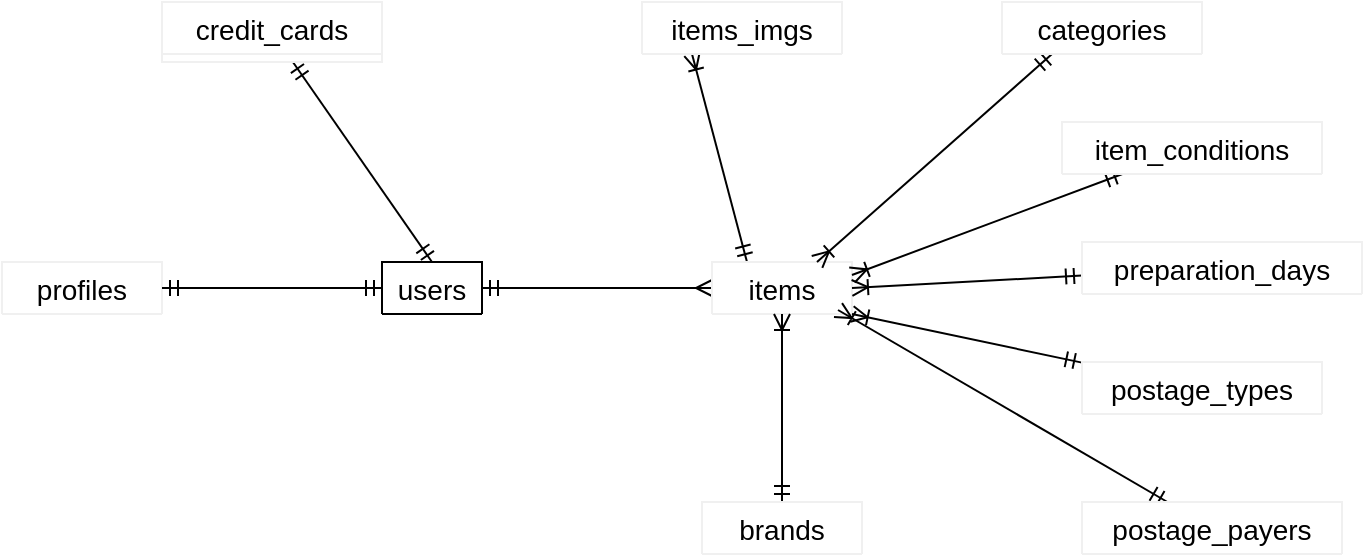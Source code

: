 <mxfile>
    <diagram id="CWiZt2oRZeeLYCPd_gHQ" name="ページ1">
        <mxGraphModel dx="898" dy="680" grid="1" gridSize="10" guides="1" tooltips="1" connect="1" arrows="1" fold="1" page="1" pageScale="1" pageWidth="827" pageHeight="1169" math="0" shadow="0">
            <root>
                <mxCell id="0"/>
                <mxCell id="1" parent="0"/>
                <mxCell id="219" style="edgeStyle=none;rounded=0;orthogonalLoop=1;jettySize=auto;html=1;exitX=1;exitY=0.5;exitDx=0;exitDy=0;entryX=0;entryY=0.5;entryDx=0;entryDy=0;startArrow=ERmandOne;startFill=0;endArrow=ERmany;endFill=0;" edge="1" parent="1" source="133" target="150">
                    <mxGeometry relative="1" as="geometry"/>
                </mxCell>
                <mxCell id="133" value="users" style="swimlane;fontStyle=0;childLayout=stackLayout;horizontal=1;startSize=26;horizontalStack=0;resizeParent=1;resizeParentMax=0;resizeLast=0;collapsible=1;marginBottom=0;align=center;fontSize=14;" vertex="1" collapsed="1" parent="1">
                    <mxGeometry x="200" y="370" width="50" height="26" as="geometry">
                        <mxRectangle x="90" y="120" width="360" height="416" as="alternateBounds"/>
                    </mxGeometry>
                </mxCell>
                <mxCell id="140" value="nickname (string / null:false )" style="text;strokeColor=none;fillColor=none;spacingLeft=4;spacingRight=4;overflow=hidden;rotatable=0;points=[[0,0.5],[1,0.5]];portConstraint=eastwest;fontSize=12;verticalAlign=top;" vertex="1" parent="133">
                    <mxGeometry y="26" width="50" height="30" as="geometry"/>
                </mxCell>
                <mxCell id="134" value="emaill (string / null:false )" style="text;strokeColor=none;fillColor=none;spacingLeft=4;spacingRight=4;overflow=hidden;rotatable=0;points=[[0,0.5],[1,0.5]];portConstraint=eastwest;fontSize=12;" vertex="1" parent="133">
                    <mxGeometry y="56" width="50" height="30" as="geometry"/>
                </mxCell>
                <mxCell id="142" value="encrypted password (string / null:false, unique: true, index: true )" style="text;strokeColor=none;fillColor=none;spacingLeft=4;spacingRight=4;overflow=hidden;rotatable=0;points=[[0,0.5],[1,0.5]];portConstraint=eastwest;fontSize=12;verticalAlign=top;" vertex="1" parent="133">
                    <mxGeometry y="86" width="50" height="30" as="geometry"/>
                </mxCell>
                <mxCell id="135" value="first_name (string / null:false )" style="text;strokeColor=none;fillColor=none;spacingLeft=4;spacingRight=4;overflow=hidden;rotatable=0;points=[[0,0.5],[1,0.5]];portConstraint=eastwest;fontSize=12;" vertex="1" parent="133">
                    <mxGeometry y="116" width="50" height="30" as="geometry"/>
                </mxCell>
                <mxCell id="139" value="famiiy_name (string / null:false )" style="text;strokeColor=none;fillColor=none;spacingLeft=4;spacingRight=4;overflow=hidden;rotatable=0;points=[[0,0.5],[1,0.5]];portConstraint=eastwest;fontSize=12;verticalAlign=top;" vertex="1" parent="133">
                    <mxGeometry y="146" width="50" height="30" as="geometry"/>
                </mxCell>
                <mxCell id="144" value="first_name_kana (string / null:false )" style="text;strokeColor=none;fillColor=none;spacingLeft=4;spacingRight=4;overflow=hidden;rotatable=0;points=[[0,0.5],[1,0.5]];portConstraint=eastwest;fontSize=12;verticalAlign=top;" vertex="1" parent="133">
                    <mxGeometry y="176" width="50" height="30" as="geometry"/>
                </mxCell>
                <mxCell id="149" value="family_name_kana (string / null:false )" style="text;strokeColor=none;fillColor=none;spacingLeft=4;spacingRight=4;overflow=hidden;rotatable=0;points=[[0,0.5],[1,0.5]];portConstraint=eastwest;fontSize=12;verticalAlign=top;" vertex="1" parent="133">
                    <mxGeometry y="206" width="50" height="30" as="geometry"/>
                </mxCell>
                <mxCell id="143" value="post_code (string / null:false )" style="text;strokeColor=none;fillColor=none;spacingLeft=4;spacingRight=4;overflow=hidden;rotatable=0;points=[[0,0.5],[1,0.5]];portConstraint=eastwest;fontSize=12;verticalAlign=top;" vertex="1" parent="133">
                    <mxGeometry y="236" width="50" height="30" as="geometry"/>
                </mxCell>
                <mxCell id="141" value="city (string / null:false )" style="text;strokeColor=none;fillColor=none;spacingLeft=4;spacingRight=4;overflow=hidden;rotatable=0;points=[[0,0.5],[1,0.5]];portConstraint=eastwest;fontSize=12;verticalAlign=top;" vertex="1" parent="133">
                    <mxGeometry y="266" width="50" height="30" as="geometry"/>
                </mxCell>
                <mxCell id="136" value="house_number (string / null:false )" style="text;strokeColor=none;fillColor=none;spacingLeft=4;spacingRight=4;overflow=hidden;rotatable=0;points=[[0,0.5],[1,0.5]];portConstraint=eastwest;fontSize=12;verticalAlign=top;" vertex="1" parent="133">
                    <mxGeometry y="296" width="50" height="30" as="geometry"/>
                </mxCell>
                <mxCell id="145" value="building_name (string /  )" style="text;strokeColor=none;fillColor=none;spacingLeft=4;spacingRight=4;overflow=hidden;rotatable=0;points=[[0,0.5],[1,0.5]];portConstraint=eastwest;fontSize=12;verticalAlign=top;" vertex="1" parent="133">
                    <mxGeometry y="326" width="50" height="30" as="geometry"/>
                </mxCell>
                <mxCell id="146" value="phone_number (string / unique: true )" style="text;strokeColor=none;fillColor=none;spacingLeft=4;spacingRight=4;overflow=hidden;rotatable=0;points=[[0,0.5],[1,0.5]];portConstraint=eastwest;fontSize=12;verticalAlign=top;" vertex="1" parent="133">
                    <mxGeometry y="356" width="50" height="30" as="geometry"/>
                </mxCell>
                <mxCell id="147" value="birth_date (date null:false )" style="text;strokeColor=none;fillColor=none;spacingLeft=4;spacingRight=4;overflow=hidden;rotatable=0;points=[[0,0.5],[1,0.5]];portConstraint=eastwest;fontSize=12;verticalAlign=top;" vertex="1" parent="133">
                    <mxGeometry y="386" width="50" height="30" as="geometry"/>
                </mxCell>
                <mxCell id="221" style="edgeStyle=none;rounded=0;orthogonalLoop=1;jettySize=auto;html=1;exitX=0.25;exitY=0;exitDx=0;exitDy=0;entryX=0.25;entryY=1;entryDx=0;entryDy=0;startArrow=ERmandOne;startFill=0;endArrow=ERoneToMany;endFill=0;" edge="1" parent="1" source="150" target="174">
                    <mxGeometry relative="1" as="geometry"/>
                </mxCell>
                <mxCell id="150" value="items" style="swimlane;fontStyle=0;childLayout=stackLayout;horizontal=1;startSize=26;horizontalStack=0;resizeParent=1;resizeParentMax=0;resizeLast=0;collapsible=1;marginBottom=0;align=center;fontSize=14;strokeColor=#f0f0f0;" vertex="1" collapsed="1" parent="1">
                    <mxGeometry x="365" y="370" width="70" height="26" as="geometry">
                        <mxRectangle x="414" y="120" width="286" height="390" as="alternateBounds"/>
                    </mxGeometry>
                </mxCell>
                <mxCell id="151" value="name (string / null: false)" style="text;strokeColor=none;fillColor=none;spacingLeft=4;spacingRight=4;overflow=hidden;rotatable=0;points=[[0,0.5],[1,0.5]];portConstraint=eastwest;fontSize=12;" vertex="1" parent="150">
                    <mxGeometry y="26" width="70" height="30" as="geometry"/>
                </mxCell>
                <mxCell id="156" value="introduction (text / null: false)" style="text;strokeColor=none;fillColor=none;spacingLeft=4;spacingRight=4;overflow=hidden;rotatable=0;points=[[0,0.5],[1,0.5]];portConstraint=eastwest;fontSize=12;verticalAlign=top;" vertex="1" parent="150">
                    <mxGeometry y="56" width="70" height="30" as="geometry"/>
                </mxCell>
                <mxCell id="152" value="price (integer / null: false)" style="text;strokeColor=none;fillColor=none;spacingLeft=4;spacingRight=4;overflow=hidden;rotatable=0;points=[[0,0.5],[1,0.5]];portConstraint=eastwest;fontSize=12;" vertex="1" parent="150">
                    <mxGeometry y="86" width="70" height="30" as="geometry"/>
                </mxCell>
                <mxCell id="157" value="brand (integer/ )" style="text;strokeColor=none;fillColor=none;spacingLeft=4;spacingRight=4;overflow=hidden;rotatable=0;points=[[0,0.5],[1,0.5]];portConstraint=eastwest;fontSize=12;verticalAlign=top;" vertex="1" parent="150">
                    <mxGeometry y="116" width="70" height="30" as="geometry"/>
                </mxCell>
                <mxCell id="161" value="item_condition (integer / null: false)" style="text;strokeColor=none;fillColor=none;spacingLeft=4;spacingRight=4;overflow=hidden;rotatable=0;points=[[0,0.5],[1,0.5]];portConstraint=eastwest;fontSize=12;verticalAlign=top;" vertex="1" parent="150">
                    <mxGeometry y="146" width="70" height="30" as="geometry"/>
                </mxCell>
                <mxCell id="158" value="postage_payer (integer / null: false)" style="text;strokeColor=none;fillColor=none;spacingLeft=4;spacingRight=4;overflow=hidden;rotatable=0;points=[[0,0.5],[1,0.5]];portConstraint=eastwest;fontSize=12;verticalAlign=top;" vertex="1" parent="150">
                    <mxGeometry y="176" width="70" height="30" as="geometry"/>
                </mxCell>
                <mxCell id="155" value="preparation (integer / null: false)" style="text;strokeColor=none;fillColor=none;spacingLeft=4;spacingRight=4;overflow=hidden;rotatable=0;points=[[0,0.5],[1,0.5]];portConstraint=eastwest;fontSize=12;verticalAlign=top;" vertex="1" parent="150">
                    <mxGeometry y="206" width="70" height="30" as="geometry"/>
                </mxCell>
                <mxCell id="162" value="postage_type (integer / null: false)" style="text;strokeColor=none;fillColor=none;spacingLeft=4;spacingRight=4;overflow=hidden;rotatable=0;points=[[0,0.5],[1,0.5]];portConstraint=eastwest;fontSize=12;verticalAlign=top;" vertex="1" parent="150">
                    <mxGeometry y="236" width="70" height="30" as="geometry"/>
                </mxCell>
                <mxCell id="163" value="category (integer / null: false)" style="text;strokeColor=none;fillColor=none;spacingLeft=4;spacingRight=4;overflow=hidden;rotatable=0;points=[[0,0.5],[1,0.5]];portConstraint=eastwest;fontSize=12;verticalAlign=top;" vertex="1" parent="150">
                    <mxGeometry y="266" width="70" height="30" as="geometry"/>
                </mxCell>
                <mxCell id="153" value="trading_status (integer / null: false)" style="text;strokeColor=none;fillColor=none;spacingLeft=4;spacingRight=4;overflow=hidden;rotatable=0;points=[[0,0.5],[1,0.5]];portConstraint=eastwest;fontSize=12;" vertex="1" parent="150">
                    <mxGeometry y="296" width="70" height="34" as="geometry"/>
                </mxCell>
                <mxCell id="164" value="seller (references / null: false)" style="text;strokeColor=none;fillColor=none;spacingLeft=4;spacingRight=4;overflow=hidden;rotatable=0;points=[[0,0.5],[1,0.5]];portConstraint=eastwest;fontSize=12;verticalAlign=top;" vertex="1" parent="150">
                    <mxGeometry y="330" width="70" height="30" as="geometry"/>
                </mxCell>
                <mxCell id="165" value="buyer (references / null: false)" style="text;strokeColor=none;fillColor=none;spacingLeft=4;spacingRight=4;overflow=hidden;rotatable=0;points=[[0,0.5],[1,0.5]];portConstraint=eastwest;fontSize=12;verticalAlign=top;" vertex="1" parent="150">
                    <mxGeometry y="360" width="70" height="30" as="geometry"/>
                </mxCell>
                <mxCell id="166" value="profiles" style="swimlane;fontStyle=0;childLayout=stackLayout;horizontal=1;startSize=26;horizontalStack=0;resizeParent=1;resizeParentMax=0;resizeLast=0;collapsible=1;marginBottom=0;align=center;fontSize=14;strokeColor=#f0f0f0;" vertex="1" collapsed="1" parent="1">
                    <mxGeometry x="10" y="370" width="80" height="26" as="geometry">
                        <mxRectangle x="10" y="370" width="290" height="116" as="alternateBounds"/>
                    </mxGeometry>
                </mxCell>
                <mxCell id="167" value="introduction (text/ )" style="text;strokeColor=none;fillColor=none;spacingLeft=4;spacingRight=4;overflow=hidden;rotatable=0;points=[[0,0.5],[1,0.5]];portConstraint=eastwest;fontSize=12;" vertex="1" parent="166">
                    <mxGeometry y="26" width="80" height="30" as="geometry"/>
                </mxCell>
                <mxCell id="168" value="avatar (string/ )" style="text;strokeColor=none;fillColor=none;spacingLeft=4;spacingRight=4;overflow=hidden;rotatable=0;points=[[0,0.5],[1,0.5]];portConstraint=eastwest;fontSize=12;" vertex="1" parent="166">
                    <mxGeometry y="56" width="80" height="30" as="geometry"/>
                </mxCell>
                <mxCell id="169" value="user (references / null: false,  foreign_key: true)" style="text;strokeColor=none;fillColor=none;spacingLeft=4;spacingRight=4;overflow=hidden;rotatable=0;points=[[0,0.5],[1,0.5]];portConstraint=eastwest;fontSize=12;" vertex="1" parent="166">
                    <mxGeometry y="86" width="80" height="30" as="geometry"/>
                </mxCell>
                <mxCell id="217" style="rounded=0;orthogonalLoop=1;jettySize=auto;html=1;entryX=0.5;entryY=0;entryDx=0;entryDy=0;endArrow=ERmandOne;endFill=0;startArrow=ERmandOne;startFill=0;" edge="1" parent="1" source="170" target="133">
                    <mxGeometry relative="1" as="geometry"/>
                </mxCell>
                <mxCell id="170" value="credit_cards" style="swimlane;fontStyle=0;childLayout=stackLayout;horizontal=1;startSize=26;horizontalStack=0;resizeParent=1;resizeParentMax=0;resizeLast=0;collapsible=1;marginBottom=0;align=center;fontSize=14;strokeColor=#f0f0f0;" vertex="1" collapsed="1" parent="1">
                    <mxGeometry x="90" y="240" width="110" height="30" as="geometry">
                        <mxRectangle x="70" y="410" width="300" height="116" as="alternateBounds"/>
                    </mxGeometry>
                </mxCell>
                <mxCell id="212" value="" style="edgeStyle=entityRelationEdgeStyle;fontSize=12;html=1;endArrow=ERmandOne;startArrow=ERmandOne;" edge="1" parent="170">
                    <mxGeometry width="100" height="100" relative="1" as="geometry">
                        <mxPoint x="-30" y="126" as="sourcePoint"/>
                        <mxPoint x="70" y="26" as="targetPoint"/>
                    </mxGeometry>
                </mxCell>
                <mxCell id="171" value="user (references / null: false, foreign_key: true)" style="text;strokeColor=none;fillColor=none;spacingLeft=4;spacingRight=4;overflow=hidden;rotatable=0;points=[[0,0.5],[1,0.5]];portConstraint=eastwest;fontSize=12;" vertex="1" parent="170">
                    <mxGeometry y="26" width="110" height="30" as="geometry"/>
                </mxCell>
                <mxCell id="172" value="customer_id (string / null: false)" style="text;strokeColor=none;fillColor=none;spacingLeft=4;spacingRight=4;overflow=hidden;rotatable=0;points=[[0,0.5],[1,0.5]];portConstraint=eastwest;fontSize=12;" vertex="1" parent="170">
                    <mxGeometry y="56" width="110" height="30" as="geometry"/>
                </mxCell>
                <mxCell id="173" value="card_id (string / null: false)" style="text;strokeColor=none;fillColor=none;spacingLeft=4;spacingRight=4;overflow=hidden;rotatable=0;points=[[0,0.5],[1,0.5]];portConstraint=eastwest;fontSize=12;" vertex="1" parent="170">
                    <mxGeometry y="86" width="110" height="30" as="geometry"/>
                </mxCell>
                <mxCell id="174" value="items_imgs" style="swimlane;fontStyle=0;childLayout=stackLayout;horizontal=1;startSize=26;horizontalStack=0;resizeParent=1;resizeParentMax=0;resizeLast=0;collapsible=1;marginBottom=0;align=center;fontSize=14;strokeColor=#f0f0f0;" vertex="1" collapsed="1" parent="1">
                    <mxGeometry x="330" y="240" width="100" height="26" as="geometry">
                        <mxRectangle x="300" y="150" width="160" height="86" as="alternateBounds"/>
                    </mxGeometry>
                </mxCell>
                <mxCell id="175" value="url ( string / null: false)" style="text;strokeColor=none;fillColor=none;spacingLeft=4;spacingRight=4;overflow=hidden;rotatable=0;points=[[0,0.5],[1,0.5]];portConstraint=eastwest;fontSize=12;" vertex="1" parent="174">
                    <mxGeometry y="26" width="100" height="30" as="geometry"/>
                </mxCell>
                <mxCell id="176" value="item(references / null: false)" style="text;strokeColor=none;fillColor=none;spacingLeft=4;spacingRight=4;overflow=hidden;rotatable=0;points=[[0,0.5],[1,0.5]];portConstraint=eastwest;fontSize=12;" vertex="1" parent="174">
                    <mxGeometry y="56" width="100" height="30" as="geometry"/>
                </mxCell>
                <mxCell id="231" style="edgeStyle=none;rounded=0;orthogonalLoop=1;jettySize=auto;html=1;entryX=1;entryY=0.25;entryDx=0;entryDy=0;startArrow=ERmandOne;startFill=0;endArrow=ERoneToMany;endFill=0;" edge="1" parent="1" source="182" target="150">
                    <mxGeometry relative="1" as="geometry"/>
                </mxCell>
                <mxCell id="182" value="item_conditions" style="swimlane;fontStyle=0;childLayout=stackLayout;horizontal=1;startSize=26;horizontalStack=0;resizeParent=1;resizeParentMax=0;resizeLast=0;collapsible=1;marginBottom=0;align=center;fontSize=14;strokeColor=#f0f0f0;" vertex="1" collapsed="1" parent="1">
                    <mxGeometry x="540" y="300" width="130" height="26" as="geometry">
                        <mxRectangle x="320" y="450" width="160" height="56" as="alternateBounds"/>
                    </mxGeometry>
                </mxCell>
                <mxCell id="183" value="item_condition" style="text;strokeColor=none;fillColor=none;spacingLeft=4;spacingRight=4;overflow=hidden;rotatable=0;points=[[0,0.5],[1,0.5]];portConstraint=eastwest;fontSize=12;" vertex="1" parent="182">
                    <mxGeometry y="26" width="130" height="30" as="geometry"/>
                </mxCell>
                <mxCell id="232" style="edgeStyle=none;rounded=0;orthogonalLoop=1;jettySize=auto;html=1;entryX=1;entryY=0.5;entryDx=0;entryDy=0;startArrow=ERmandOne;startFill=0;endArrow=ERoneToMany;endFill=0;" edge="1" parent="1" source="186" target="150">
                    <mxGeometry relative="1" as="geometry"/>
                </mxCell>
                <mxCell id="186" value="preparation_days" style="swimlane;fontStyle=0;childLayout=stackLayout;horizontal=1;startSize=26;horizontalStack=0;resizeParent=1;resizeParentMax=0;resizeLast=0;collapsible=1;marginBottom=0;align=center;fontSize=14;strokeColor=#f0f0f0;" vertex="1" collapsed="1" parent="1">
                    <mxGeometry x="550" y="360" width="140" height="26" as="geometry">
                        <mxRectangle x="260" y="440" width="220" height="56" as="alternateBounds"/>
                    </mxGeometry>
                </mxCell>
                <mxCell id="187" value="preparation (integer / null: false)" style="text;strokeColor=none;fillColor=none;spacingLeft=4;spacingRight=4;overflow=hidden;rotatable=0;points=[[0,0.5],[1,0.5]];portConstraint=eastwest;fontSize=12;" vertex="1" parent="186">
                    <mxGeometry y="26" width="140" height="30" as="geometry"/>
                </mxCell>
                <mxCell id="233" style="edgeStyle=none;rounded=0;orthogonalLoop=1;jettySize=auto;html=1;entryX=1;entryY=1;entryDx=0;entryDy=0;startArrow=ERmandOne;startFill=0;endArrow=ERoneToMany;endFill=0;" edge="1" parent="1" source="190" target="150">
                    <mxGeometry relative="1" as="geometry"/>
                </mxCell>
                <mxCell id="190" value="postage_types" style="swimlane;fontStyle=0;childLayout=stackLayout;horizontal=1;startSize=26;horizontalStack=0;resizeParent=1;resizeParentMax=0;resizeLast=0;collapsible=1;marginBottom=0;align=center;fontSize=14;strokeColor=#f0f0f0;" vertex="1" collapsed="1" parent="1">
                    <mxGeometry x="550" y="420" width="120" height="26" as="geometry">
                        <mxRectangle x="550" y="390" width="210" height="56" as="alternateBounds"/>
                    </mxGeometry>
                </mxCell>
                <mxCell id="191" value="postage_type (integer / null: false)" style="text;strokeColor=none;fillColor=none;spacingLeft=4;spacingRight=4;overflow=hidden;rotatable=0;points=[[0,0.5],[1,0.5]];portConstraint=eastwest;fontSize=12;" vertex="1" parent="190">
                    <mxGeometry y="26" width="120" height="30" as="geometry"/>
                </mxCell>
                <mxCell id="234" style="edgeStyle=none;rounded=0;orthogonalLoop=1;jettySize=auto;html=1;entryX=0.9;entryY=0.923;entryDx=0;entryDy=0;entryPerimeter=0;startArrow=ERmandOne;startFill=0;endArrow=ERoneToMany;endFill=0;" edge="1" parent="1" source="194" target="150">
                    <mxGeometry relative="1" as="geometry"/>
                </mxCell>
                <mxCell id="194" value="postage_payers" style="swimlane;fontStyle=0;childLayout=stackLayout;horizontal=1;startSize=26;horizontalStack=0;resizeParent=1;resizeParentMax=0;resizeLast=0;collapsible=1;marginBottom=0;align=center;fontSize=14;strokeColor=#f0f0f0;" vertex="1" collapsed="1" parent="1">
                    <mxGeometry x="550" y="490" width="130" height="26" as="geometry">
                        <mxRectangle x="260" y="480" width="250" height="56" as="alternateBounds"/>
                    </mxGeometry>
                </mxCell>
                <mxCell id="195" value="postage_payer (integer / null: false)" style="text;strokeColor=none;fillColor=none;spacingLeft=4;spacingRight=4;overflow=hidden;rotatable=0;points=[[0,0.5],[1,0.5]];portConstraint=eastwest;fontSize=12;" vertex="1" parent="194">
                    <mxGeometry y="26" width="130" height="30" as="geometry"/>
                </mxCell>
                <mxCell id="223" style="edgeStyle=none;rounded=0;orthogonalLoop=1;jettySize=auto;html=1;entryX=0.5;entryY=1;entryDx=0;entryDy=0;startArrow=ERmandOne;startFill=0;endArrow=ERoneToMany;endFill=0;" edge="1" parent="1" source="198" target="150">
                    <mxGeometry relative="1" as="geometry"/>
                </mxCell>
                <mxCell id="198" value="brands" style="swimlane;fontStyle=0;childLayout=stackLayout;horizontal=1;startSize=26;horizontalStack=0;resizeParent=1;resizeParentMax=0;resizeLast=0;collapsible=1;marginBottom=0;align=center;fontSize=14;strokeColor=#f0f0f0;" vertex="1" collapsed="1" parent="1">
                    <mxGeometry x="360" y="490" width="80" height="26" as="geometry">
                        <mxRectangle x="280" y="490" width="160" height="56" as="alternateBounds"/>
                    </mxGeometry>
                </mxCell>
                <mxCell id="199" value="name (string / )" style="text;strokeColor=none;fillColor=none;spacingLeft=4;spacingRight=4;overflow=hidden;rotatable=0;points=[[0,0.5],[1,0.5]];portConstraint=eastwest;fontSize=12;" vertex="1" parent="198">
                    <mxGeometry y="26" width="80" height="30" as="geometry"/>
                </mxCell>
                <mxCell id="209" value="" style="edgeStyle=entityRelationEdgeStyle;fontSize=12;html=1;endArrow=ERmandOne;startArrow=ERmandOne;exitX=1;exitY=0.5;exitDx=0;exitDy=0;entryX=0;entryY=0.5;entryDx=0;entryDy=0;" edge="1" parent="1" source="166" target="133">
                    <mxGeometry width="100" height="100" relative="1" as="geometry">
                        <mxPoint x="100" y="480" as="sourcePoint"/>
                        <mxPoint x="200" y="380" as="targetPoint"/>
                    </mxGeometry>
                </mxCell>
                <mxCell id="216" style="edgeStyle=none;rounded=0;orthogonalLoop=1;jettySize=auto;html=1;entryX=0.5;entryY=0;entryDx=0;entryDy=0;" edge="1" parent="1" source="133" target="133">
                    <mxGeometry relative="1" as="geometry"/>
                </mxCell>
                <mxCell id="229" style="edgeStyle=none;rounded=0;orthogonalLoop=1;jettySize=auto;html=1;exitX=0.25;exitY=1;exitDx=0;exitDy=0;entryX=0.75;entryY=0;entryDx=0;entryDy=0;startArrow=ERmandOne;startFill=0;endArrow=ERoneToMany;endFill=0;" edge="1" parent="1" source="224" target="150">
                    <mxGeometry relative="1" as="geometry"/>
                </mxCell>
                <mxCell id="224" value="categories" style="swimlane;fontStyle=0;childLayout=stackLayout;horizontal=1;startSize=26;horizontalStack=0;resizeParent=1;resizeParentMax=0;resizeLast=0;collapsible=1;marginBottom=0;align=center;fontSize=14;strokeColor=#f0f0f0;" vertex="1" collapsed="1" parent="1">
                    <mxGeometry x="510" y="240" width="100" height="26" as="geometry">
                        <mxRectangle x="470" y="154" width="160" height="86" as="alternateBounds"/>
                    </mxGeometry>
                </mxCell>
                <mxCell id="225" value="name (string / null:false)" style="text;strokeColor=none;fillColor=none;spacingLeft=4;spacingRight=4;overflow=hidden;rotatable=0;points=[[0,0.5],[1,0.5]];portConstraint=eastwest;fontSize=12;" vertex="1" parent="224">
                    <mxGeometry y="26" width="100" height="30" as="geometry"/>
                </mxCell>
                <mxCell id="226" value="ancesty (string / )" style="text;strokeColor=none;fillColor=none;spacingLeft=4;spacingRight=4;overflow=hidden;rotatable=0;points=[[0,0.5],[1,0.5]];portConstraint=eastwest;fontSize=12;" vertex="1" parent="224">
                    <mxGeometry y="56" width="100" height="30" as="geometry"/>
                </mxCell>
            </root>
        </mxGraphModel>
    </diagram>
</mxfile>
